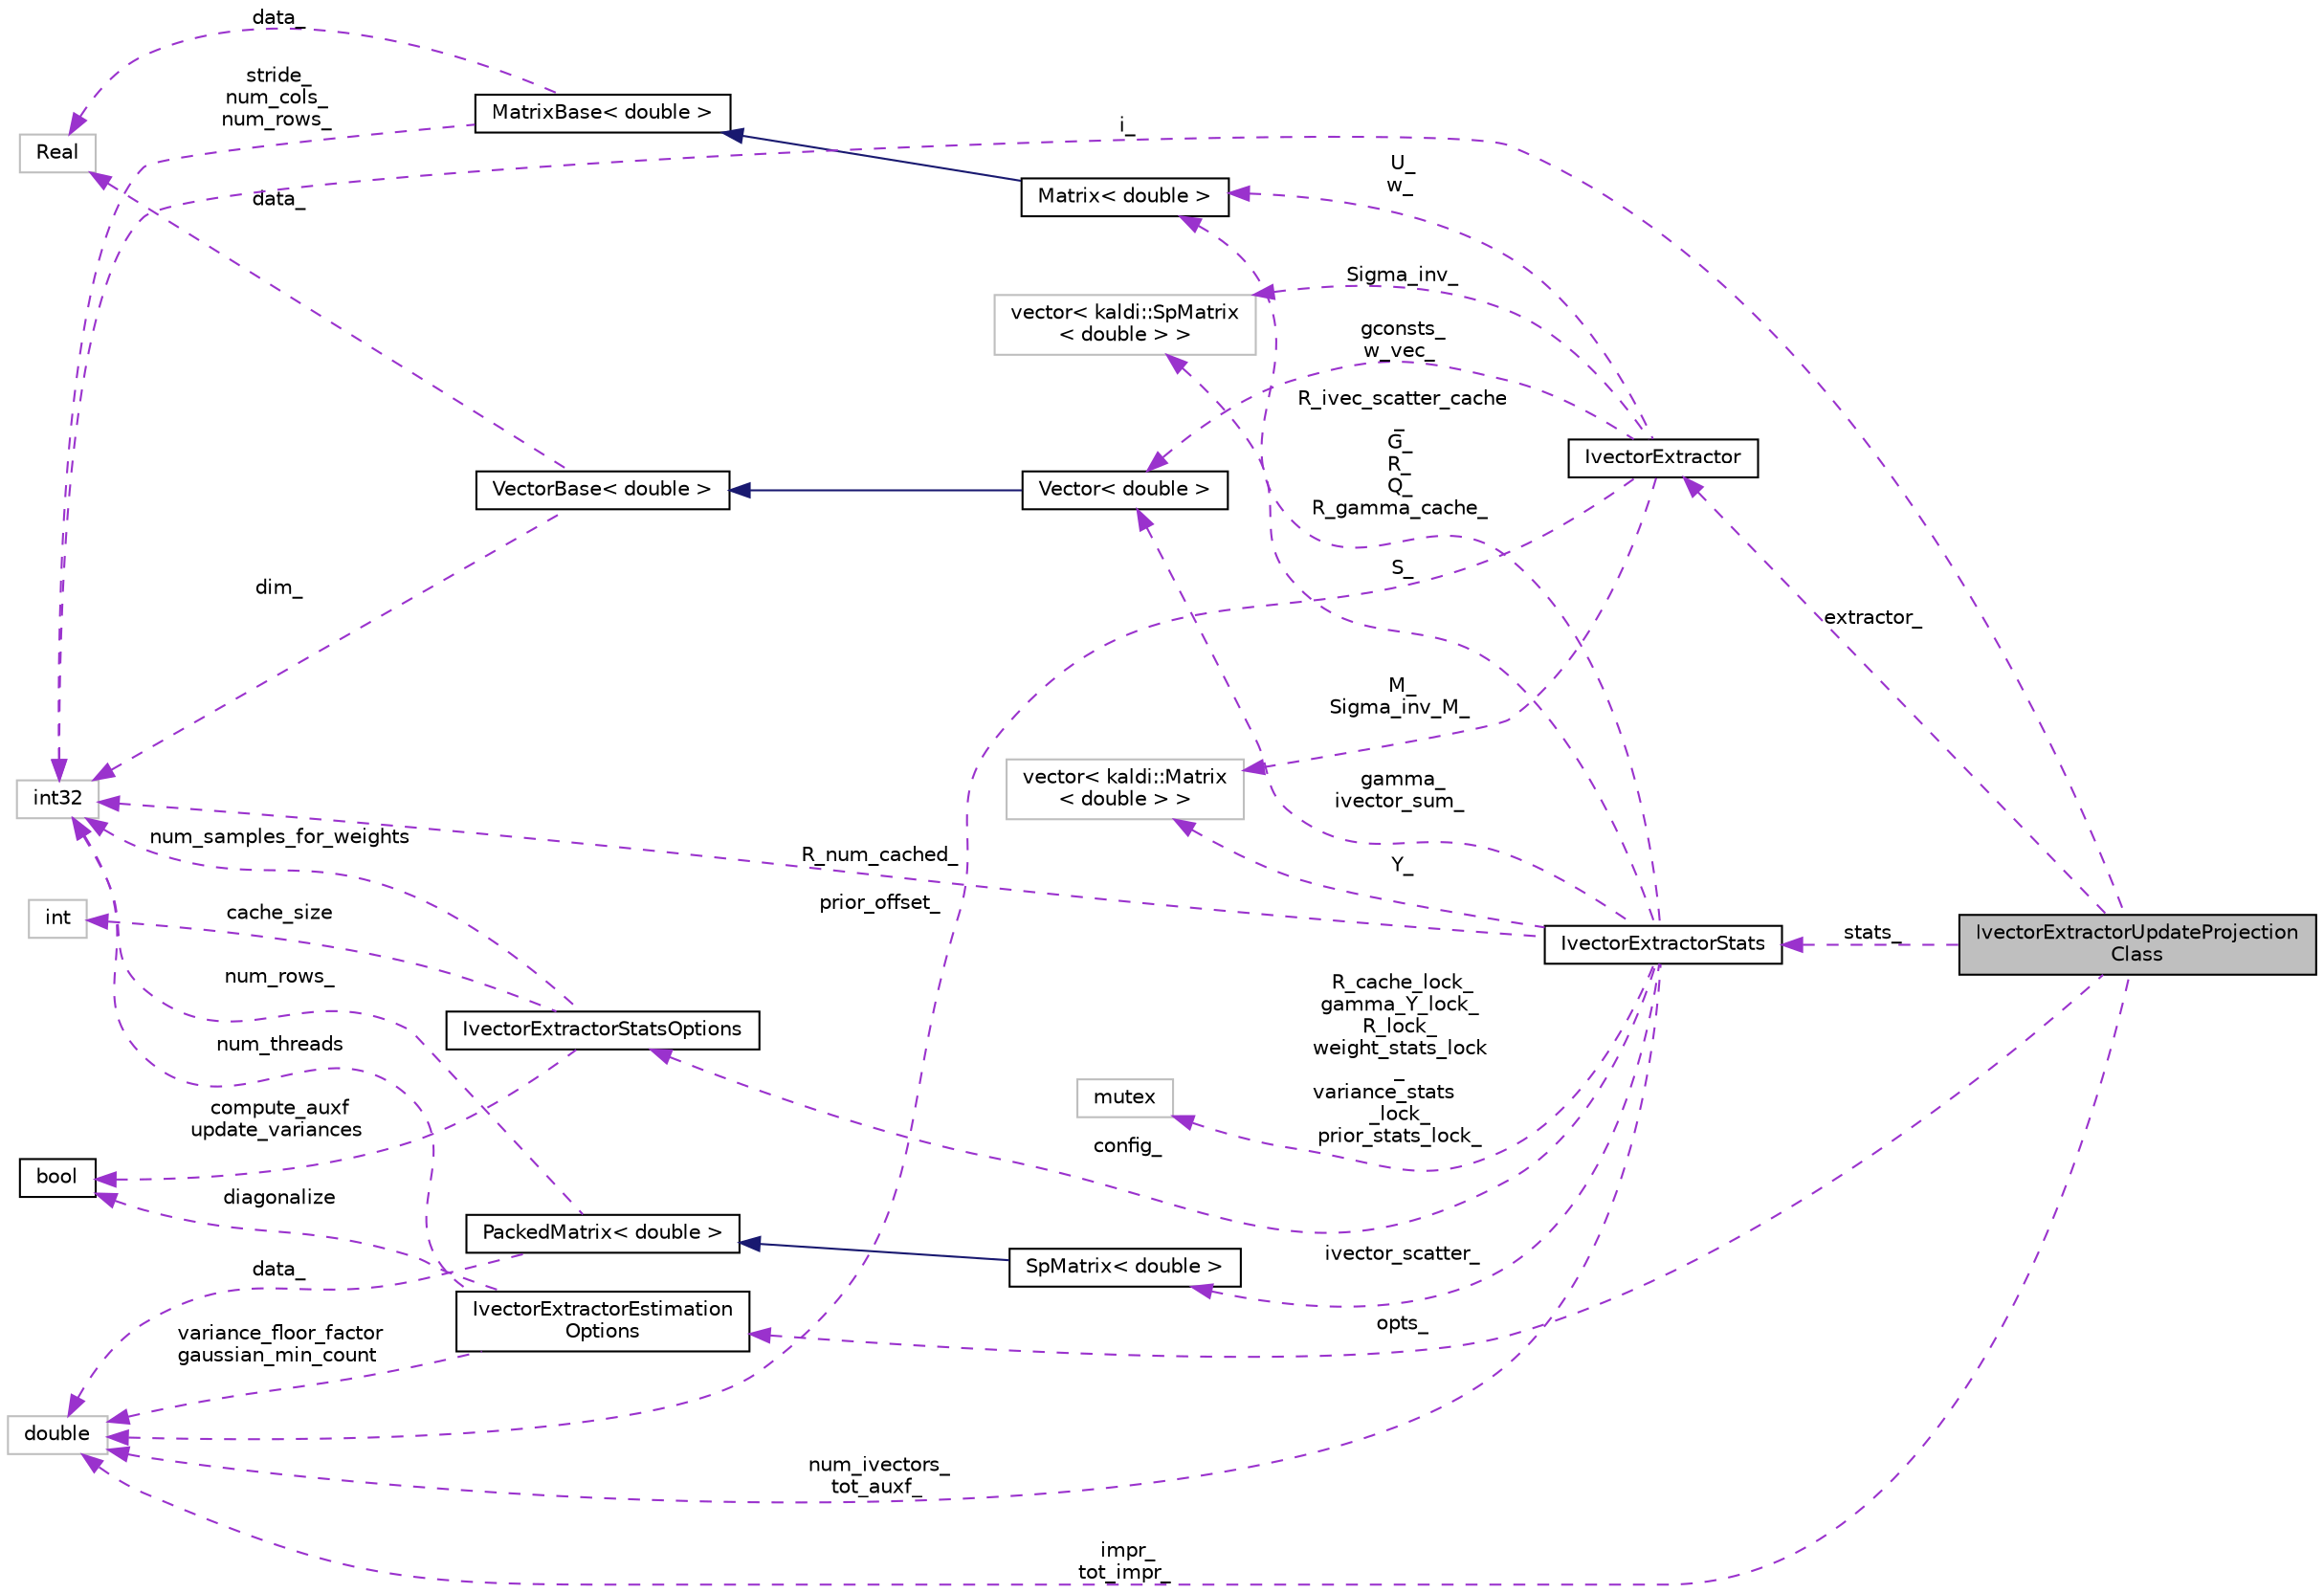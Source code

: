 digraph "IvectorExtractorUpdateProjectionClass"
{
  edge [fontname="Helvetica",fontsize="10",labelfontname="Helvetica",labelfontsize="10"];
  node [fontname="Helvetica",fontsize="10",shape=record];
  rankdir="LR";
  Node1 [label="IvectorExtractorUpdateProjection\lClass",height=0.2,width=0.4,color="black", fillcolor="grey75", style="filled", fontcolor="black"];
  Node2 -> Node1 [dir="back",color="darkorchid3",fontsize="10",style="dashed",label=" stats_" ,fontname="Helvetica"];
  Node2 [label="IvectorExtractorStats",height=0.2,width=0.4,color="black", fillcolor="white", style="filled",URL="$classkaldi_1_1IvectorExtractorStats.html",tooltip="IvectorExtractorStats is a class used to update the parameters of the ivector extractor. "];
  Node3 -> Node2 [dir="back",color="darkorchid3",fontsize="10",style="dashed",label=" R_ivec_scatter_cache\l_\nG_\nR_\nQ_\nR_gamma_cache_" ,fontname="Helvetica"];
  Node3 [label="Matrix\< double \>",height=0.2,width=0.4,color="black", fillcolor="white", style="filled",URL="$classkaldi_1_1Matrix.html"];
  Node4 -> Node3 [dir="back",color="midnightblue",fontsize="10",style="solid",fontname="Helvetica"];
  Node4 [label="MatrixBase\< double \>",height=0.2,width=0.4,color="black", fillcolor="white", style="filled",URL="$classkaldi_1_1MatrixBase.html",tooltip="Base class which provides matrix operations not involving resizing or allocation. ..."];
  Node5 -> Node4 [dir="back",color="darkorchid3",fontsize="10",style="dashed",label=" data_" ,fontname="Helvetica"];
  Node5 [label="Real",height=0.2,width=0.4,color="grey75", fillcolor="white", style="filled"];
  Node6 -> Node4 [dir="back",color="darkorchid3",fontsize="10",style="dashed",label=" stride_\nnum_cols_\nnum_rows_" ,fontname="Helvetica"];
  Node6 [label="int32",height=0.2,width=0.4,color="grey75", fillcolor="white", style="filled"];
  Node7 -> Node2 [dir="back",color="darkorchid3",fontsize="10",style="dashed",label=" Y_" ,fontname="Helvetica"];
  Node7 [label="vector\< kaldi::Matrix\l\< double \> \>",height=0.2,width=0.4,color="grey75", fillcolor="white", style="filled"];
  Node8 -> Node2 [dir="back",color="darkorchid3",fontsize="10",style="dashed",label=" num_ivectors_\ntot_auxf_" ,fontname="Helvetica"];
  Node8 [label="double",height=0.2,width=0.4,color="grey75", fillcolor="white", style="filled"];
  Node9 -> Node2 [dir="back",color="darkorchid3",fontsize="10",style="dashed",label=" ivector_scatter_" ,fontname="Helvetica"];
  Node9 [label="SpMatrix\< double \>",height=0.2,width=0.4,color="black", fillcolor="white", style="filled",URL="$classkaldi_1_1SpMatrix.html"];
  Node10 -> Node9 [dir="back",color="midnightblue",fontsize="10",style="solid",fontname="Helvetica"];
  Node10 [label="PackedMatrix\< double \>",height=0.2,width=0.4,color="black", fillcolor="white", style="filled",URL="$classkaldi_1_1PackedMatrix.html"];
  Node8 -> Node10 [dir="back",color="darkorchid3",fontsize="10",style="dashed",label=" data_" ,fontname="Helvetica"];
  Node6 -> Node10 [dir="back",color="darkorchid3",fontsize="10",style="dashed",label=" num_rows_" ,fontname="Helvetica"];
  Node11 -> Node2 [dir="back",color="darkorchid3",fontsize="10",style="dashed",label=" R_cache_lock_\ngamma_Y_lock_\nR_lock_\nweight_stats_lock\l_\nvariance_stats\l_lock_\nprior_stats_lock_" ,fontname="Helvetica"];
  Node11 [label="mutex",height=0.2,width=0.4,color="grey75", fillcolor="white", style="filled"];
  Node12 -> Node2 [dir="back",color="darkorchid3",fontsize="10",style="dashed",label=" config_" ,fontname="Helvetica"];
  Node12 [label="IvectorExtractorStatsOptions",height=0.2,width=0.4,color="black", fillcolor="white", style="filled",URL="$structkaldi_1_1IvectorExtractorStatsOptions.html",tooltip="Options for IvectorExtractorStats, which is used to update the parameters of IvectorExtractor. "];
  Node13 -> Node12 [dir="back",color="darkorchid3",fontsize="10",style="dashed",label=" cache_size" ,fontname="Helvetica"];
  Node13 [label="int",height=0.2,width=0.4,color="grey75", fillcolor="white", style="filled"];
  Node14 -> Node12 [dir="back",color="darkorchid3",fontsize="10",style="dashed",label=" compute_auxf\nupdate_variances" ,fontname="Helvetica"];
  Node14 [label="bool",height=0.2,width=0.4,color="black", fillcolor="white", style="filled",URL="$classbool.html"];
  Node6 -> Node12 [dir="back",color="darkorchid3",fontsize="10",style="dashed",label=" num_samples_for_weights" ,fontname="Helvetica"];
  Node15 -> Node2 [dir="back",color="darkorchid3",fontsize="10",style="dashed",label=" S_" ,fontname="Helvetica"];
  Node15 [label="vector\< kaldi::SpMatrix\l\< double \> \>",height=0.2,width=0.4,color="grey75", fillcolor="white", style="filled"];
  Node16 -> Node2 [dir="back",color="darkorchid3",fontsize="10",style="dashed",label=" gamma_\nivector_sum_" ,fontname="Helvetica"];
  Node16 [label="Vector\< double \>",height=0.2,width=0.4,color="black", fillcolor="white", style="filled",URL="$classkaldi_1_1Vector.html"];
  Node17 -> Node16 [dir="back",color="midnightblue",fontsize="10",style="solid",fontname="Helvetica"];
  Node17 [label="VectorBase\< double \>",height=0.2,width=0.4,color="black", fillcolor="white", style="filled",URL="$classkaldi_1_1VectorBase.html",tooltip="Provides a vector abstraction class. "];
  Node5 -> Node17 [dir="back",color="darkorchid3",fontsize="10",style="dashed",label=" data_" ,fontname="Helvetica"];
  Node6 -> Node17 [dir="back",color="darkorchid3",fontsize="10",style="dashed",label=" dim_" ,fontname="Helvetica"];
  Node6 -> Node2 [dir="back",color="darkorchid3",fontsize="10",style="dashed",label=" R_num_cached_" ,fontname="Helvetica"];
  Node8 -> Node1 [dir="back",color="darkorchid3",fontsize="10",style="dashed",label=" impr_\ntot_impr_" ,fontname="Helvetica"];
  Node18 -> Node1 [dir="back",color="darkorchid3",fontsize="10",style="dashed",label=" extractor_" ,fontname="Helvetica"];
  Node18 [label="IvectorExtractor",height=0.2,width=0.4,color="black", fillcolor="white", style="filled",URL="$classkaldi_1_1IvectorExtractor.html"];
  Node7 -> Node18 [dir="back",color="darkorchid3",fontsize="10",style="dashed",label=" M_\nSigma_inv_M_" ,fontname="Helvetica"];
  Node3 -> Node18 [dir="back",color="darkorchid3",fontsize="10",style="dashed",label=" U_\nw_" ,fontname="Helvetica"];
  Node8 -> Node18 [dir="back",color="darkorchid3",fontsize="10",style="dashed",label=" prior_offset_" ,fontname="Helvetica"];
  Node15 -> Node18 [dir="back",color="darkorchid3",fontsize="10",style="dashed",label=" Sigma_inv_" ,fontname="Helvetica"];
  Node16 -> Node18 [dir="back",color="darkorchid3",fontsize="10",style="dashed",label=" gconsts_\nw_vec_" ,fontname="Helvetica"];
  Node19 -> Node1 [dir="back",color="darkorchid3",fontsize="10",style="dashed",label=" opts_" ,fontname="Helvetica"];
  Node19 [label="IvectorExtractorEstimation\lOptions",height=0.2,width=0.4,color="black", fillcolor="white", style="filled",URL="$structkaldi_1_1IvectorExtractorEstimationOptions.html",tooltip="Options for training the IvectorExtractor, e.g. variance flooring. "];
  Node8 -> Node19 [dir="back",color="darkorchid3",fontsize="10",style="dashed",label=" variance_floor_factor\ngaussian_min_count" ,fontname="Helvetica"];
  Node14 -> Node19 [dir="back",color="darkorchid3",fontsize="10",style="dashed",label=" diagonalize" ,fontname="Helvetica"];
  Node6 -> Node19 [dir="back",color="darkorchid3",fontsize="10",style="dashed",label=" num_threads" ,fontname="Helvetica"];
  Node6 -> Node1 [dir="back",color="darkorchid3",fontsize="10",style="dashed",label=" i_" ,fontname="Helvetica"];
}
